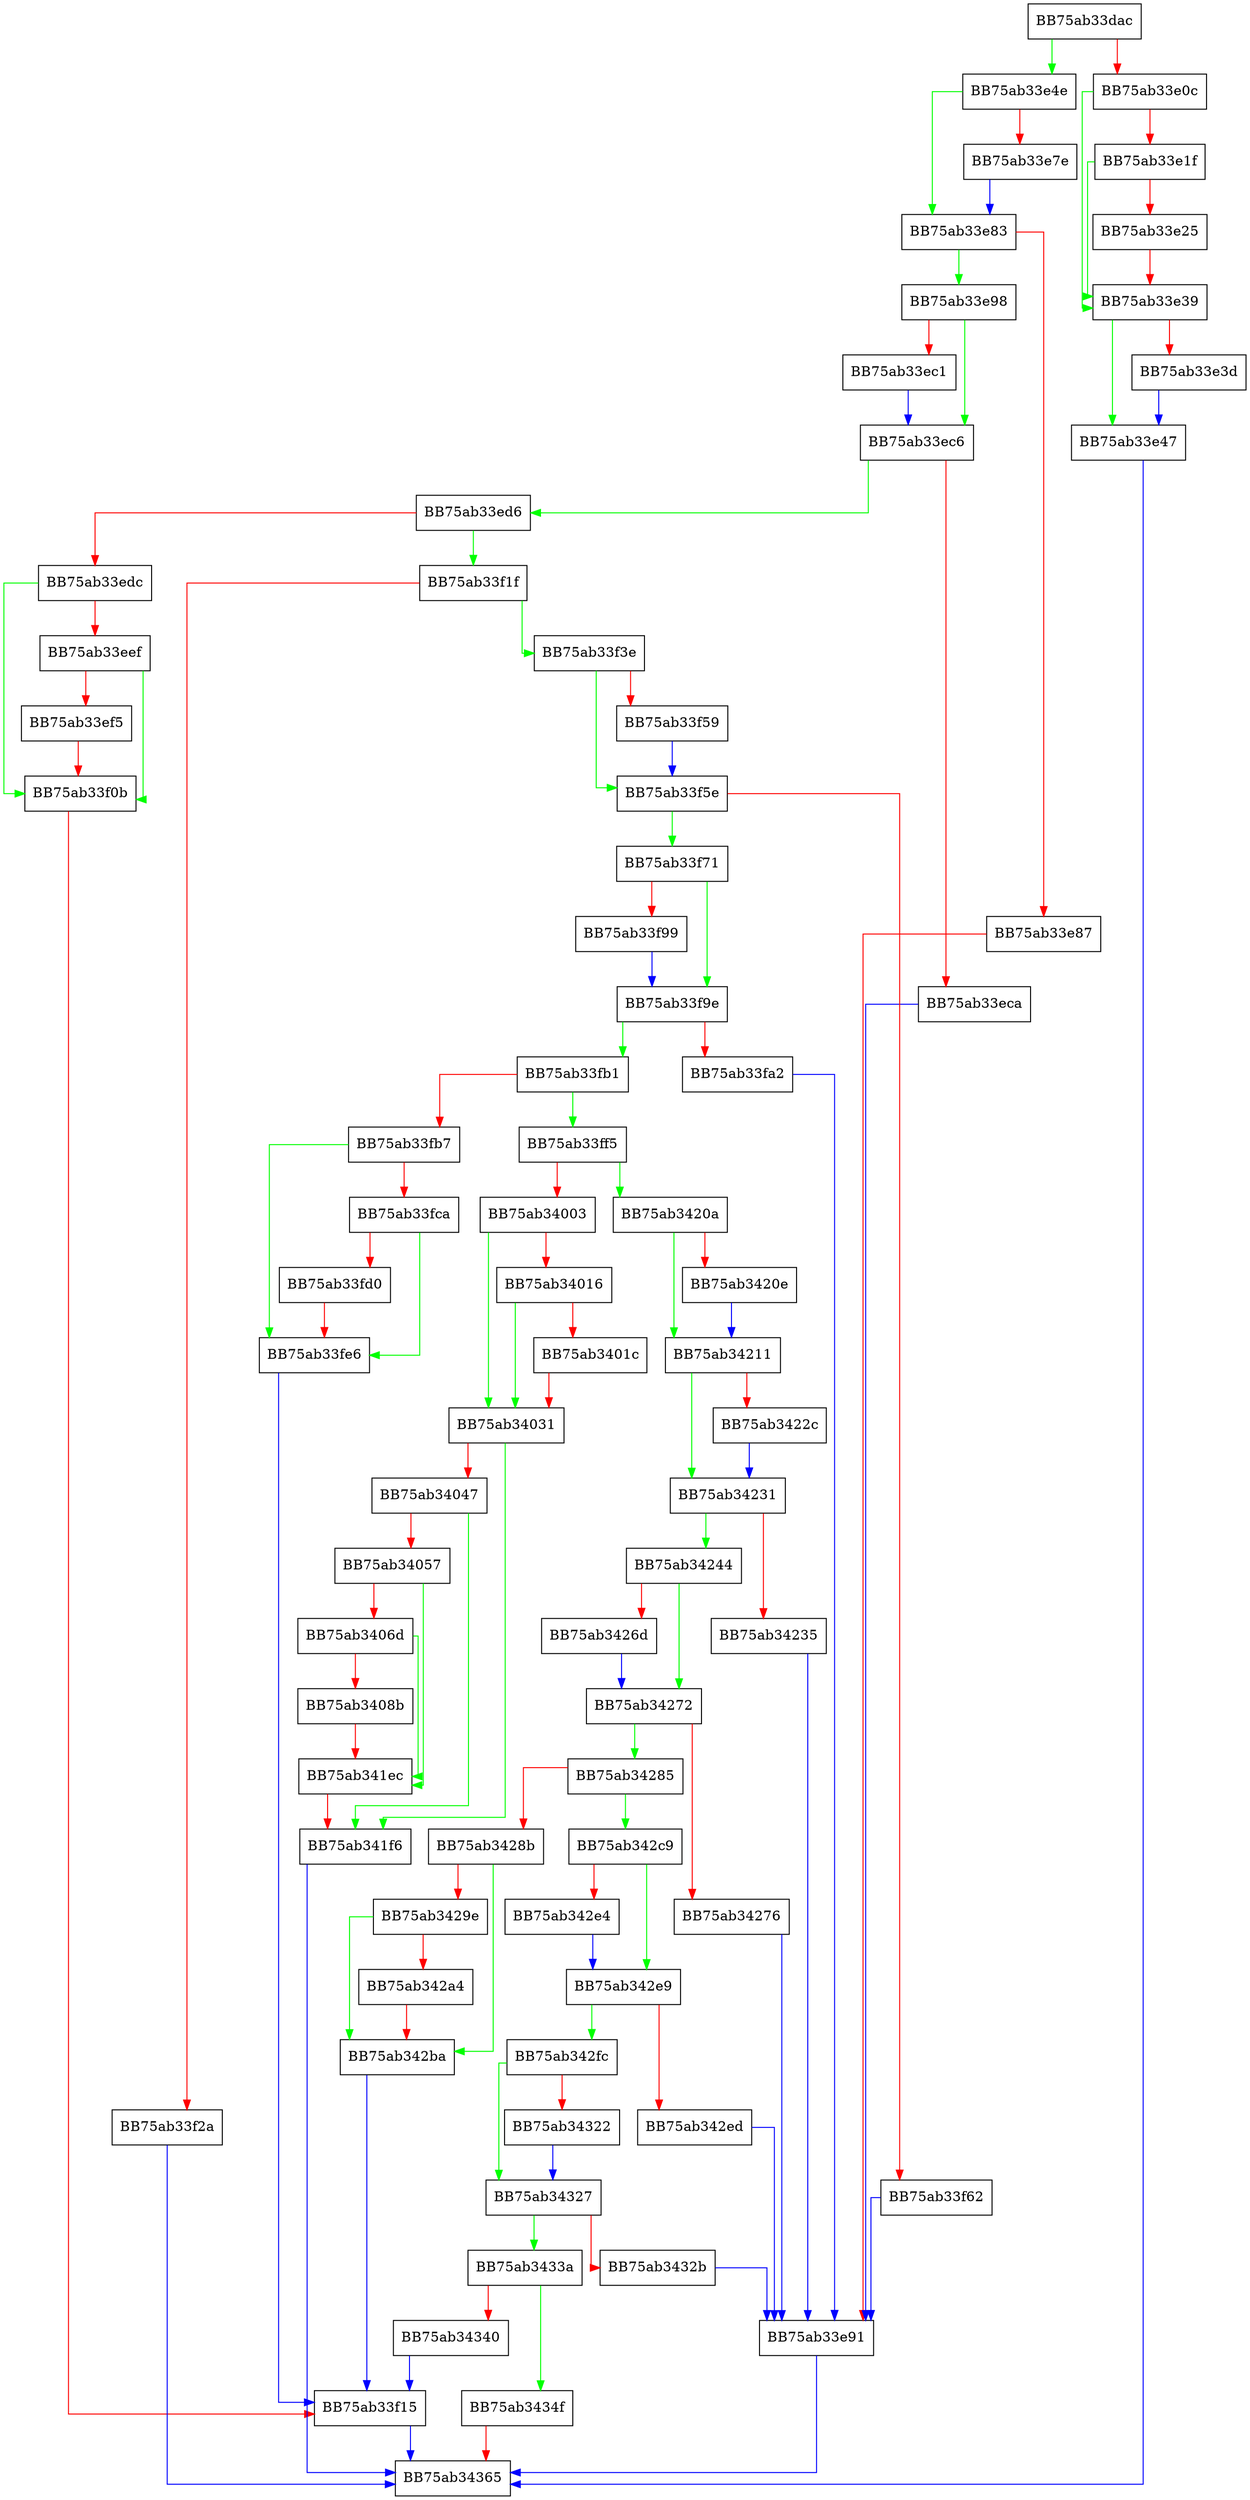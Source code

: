 digraph GetFibInformation {
  node [shape="box"];
  graph [splines=ortho];
  BB75ab33dac -> BB75ab33e4e [color="green"];
  BB75ab33dac -> BB75ab33e0c [color="red"];
  BB75ab33e0c -> BB75ab33e39 [color="green"];
  BB75ab33e0c -> BB75ab33e1f [color="red"];
  BB75ab33e1f -> BB75ab33e39 [color="green"];
  BB75ab33e1f -> BB75ab33e25 [color="red"];
  BB75ab33e25 -> BB75ab33e39 [color="red"];
  BB75ab33e39 -> BB75ab33e47 [color="green"];
  BB75ab33e39 -> BB75ab33e3d [color="red"];
  BB75ab33e3d -> BB75ab33e47 [color="blue"];
  BB75ab33e47 -> BB75ab34365 [color="blue"];
  BB75ab33e4e -> BB75ab33e83 [color="green"];
  BB75ab33e4e -> BB75ab33e7e [color="red"];
  BB75ab33e7e -> BB75ab33e83 [color="blue"];
  BB75ab33e83 -> BB75ab33e98 [color="green"];
  BB75ab33e83 -> BB75ab33e87 [color="red"];
  BB75ab33e87 -> BB75ab33e91 [color="red"];
  BB75ab33e91 -> BB75ab34365 [color="blue"];
  BB75ab33e98 -> BB75ab33ec6 [color="green"];
  BB75ab33e98 -> BB75ab33ec1 [color="red"];
  BB75ab33ec1 -> BB75ab33ec6 [color="blue"];
  BB75ab33ec6 -> BB75ab33ed6 [color="green"];
  BB75ab33ec6 -> BB75ab33eca [color="red"];
  BB75ab33eca -> BB75ab33e91 [color="blue"];
  BB75ab33ed6 -> BB75ab33f1f [color="green"];
  BB75ab33ed6 -> BB75ab33edc [color="red"];
  BB75ab33edc -> BB75ab33f0b [color="green"];
  BB75ab33edc -> BB75ab33eef [color="red"];
  BB75ab33eef -> BB75ab33f0b [color="green"];
  BB75ab33eef -> BB75ab33ef5 [color="red"];
  BB75ab33ef5 -> BB75ab33f0b [color="red"];
  BB75ab33f0b -> BB75ab33f15 [color="red"];
  BB75ab33f15 -> BB75ab34365 [color="blue"];
  BB75ab33f1f -> BB75ab33f3e [color="green"];
  BB75ab33f1f -> BB75ab33f2a [color="red"];
  BB75ab33f2a -> BB75ab34365 [color="blue"];
  BB75ab33f3e -> BB75ab33f5e [color="green"];
  BB75ab33f3e -> BB75ab33f59 [color="red"];
  BB75ab33f59 -> BB75ab33f5e [color="blue"];
  BB75ab33f5e -> BB75ab33f71 [color="green"];
  BB75ab33f5e -> BB75ab33f62 [color="red"];
  BB75ab33f62 -> BB75ab33e91 [color="blue"];
  BB75ab33f71 -> BB75ab33f9e [color="green"];
  BB75ab33f71 -> BB75ab33f99 [color="red"];
  BB75ab33f99 -> BB75ab33f9e [color="blue"];
  BB75ab33f9e -> BB75ab33fb1 [color="green"];
  BB75ab33f9e -> BB75ab33fa2 [color="red"];
  BB75ab33fa2 -> BB75ab33e91 [color="blue"];
  BB75ab33fb1 -> BB75ab33ff5 [color="green"];
  BB75ab33fb1 -> BB75ab33fb7 [color="red"];
  BB75ab33fb7 -> BB75ab33fe6 [color="green"];
  BB75ab33fb7 -> BB75ab33fca [color="red"];
  BB75ab33fca -> BB75ab33fe6 [color="green"];
  BB75ab33fca -> BB75ab33fd0 [color="red"];
  BB75ab33fd0 -> BB75ab33fe6 [color="red"];
  BB75ab33fe6 -> BB75ab33f15 [color="blue"];
  BB75ab33ff5 -> BB75ab3420a [color="green"];
  BB75ab33ff5 -> BB75ab34003 [color="red"];
  BB75ab34003 -> BB75ab34031 [color="green"];
  BB75ab34003 -> BB75ab34016 [color="red"];
  BB75ab34016 -> BB75ab34031 [color="green"];
  BB75ab34016 -> BB75ab3401c [color="red"];
  BB75ab3401c -> BB75ab34031 [color="red"];
  BB75ab34031 -> BB75ab341f6 [color="green"];
  BB75ab34031 -> BB75ab34047 [color="red"];
  BB75ab34047 -> BB75ab341f6 [color="green"];
  BB75ab34047 -> BB75ab34057 [color="red"];
  BB75ab34057 -> BB75ab341ec [color="green"];
  BB75ab34057 -> BB75ab3406d [color="red"];
  BB75ab3406d -> BB75ab341ec [color="green"];
  BB75ab3406d -> BB75ab3408b [color="red"];
  BB75ab3408b -> BB75ab341ec [color="red"];
  BB75ab341ec -> BB75ab341f6 [color="red"];
  BB75ab341f6 -> BB75ab34365 [color="blue"];
  BB75ab3420a -> BB75ab34211 [color="green"];
  BB75ab3420a -> BB75ab3420e [color="red"];
  BB75ab3420e -> BB75ab34211 [color="blue"];
  BB75ab34211 -> BB75ab34231 [color="green"];
  BB75ab34211 -> BB75ab3422c [color="red"];
  BB75ab3422c -> BB75ab34231 [color="blue"];
  BB75ab34231 -> BB75ab34244 [color="green"];
  BB75ab34231 -> BB75ab34235 [color="red"];
  BB75ab34235 -> BB75ab33e91 [color="blue"];
  BB75ab34244 -> BB75ab34272 [color="green"];
  BB75ab34244 -> BB75ab3426d [color="red"];
  BB75ab3426d -> BB75ab34272 [color="blue"];
  BB75ab34272 -> BB75ab34285 [color="green"];
  BB75ab34272 -> BB75ab34276 [color="red"];
  BB75ab34276 -> BB75ab33e91 [color="blue"];
  BB75ab34285 -> BB75ab342c9 [color="green"];
  BB75ab34285 -> BB75ab3428b [color="red"];
  BB75ab3428b -> BB75ab342ba [color="green"];
  BB75ab3428b -> BB75ab3429e [color="red"];
  BB75ab3429e -> BB75ab342ba [color="green"];
  BB75ab3429e -> BB75ab342a4 [color="red"];
  BB75ab342a4 -> BB75ab342ba [color="red"];
  BB75ab342ba -> BB75ab33f15 [color="blue"];
  BB75ab342c9 -> BB75ab342e9 [color="green"];
  BB75ab342c9 -> BB75ab342e4 [color="red"];
  BB75ab342e4 -> BB75ab342e9 [color="blue"];
  BB75ab342e9 -> BB75ab342fc [color="green"];
  BB75ab342e9 -> BB75ab342ed [color="red"];
  BB75ab342ed -> BB75ab33e91 [color="blue"];
  BB75ab342fc -> BB75ab34327 [color="green"];
  BB75ab342fc -> BB75ab34322 [color="red"];
  BB75ab34322 -> BB75ab34327 [color="blue"];
  BB75ab34327 -> BB75ab3433a [color="green"];
  BB75ab34327 -> BB75ab3432b [color="red"];
  BB75ab3432b -> BB75ab33e91 [color="blue"];
  BB75ab3433a -> BB75ab3434f [color="green"];
  BB75ab3433a -> BB75ab34340 [color="red"];
  BB75ab34340 -> BB75ab33f15 [color="blue"];
  BB75ab3434f -> BB75ab34365 [color="red"];
}